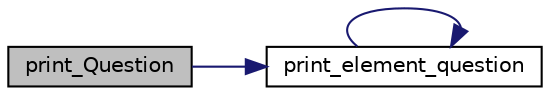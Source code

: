 digraph "print_Question"
{
 // LATEX_PDF_SIZE
  edge [fontname="Helvetica",fontsize="10",labelfontname="Helvetica",labelfontsize="10"];
  node [fontname="Helvetica",fontsize="10",shape=record];
  rankdir="LR";
  Node1 [label="print_Question",height=0.2,width=0.4,color="black", fillcolor="grey75", style="filled", fontcolor="black",tooltip=" "];
  Node1 -> Node2 [color="midnightblue",fontsize="10",style="solid",fontname="Helvetica"];
  Node2 [label="print_element_question",height=0.2,width=0.4,color="black", fillcolor="white", style="filled",URL="$question__functions_8c.html#abf8f09ed94dba5cb54c19568891eb1af",tooltip=" "];
  Node2 -> Node2 [color="midnightblue",fontsize="10",style="solid",fontname="Helvetica"];
}
